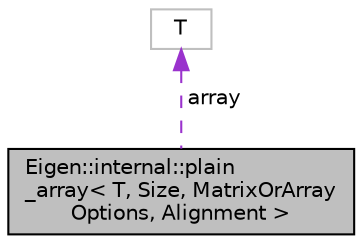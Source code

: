 digraph "Eigen::internal::plain_array&lt; T, Size, MatrixOrArrayOptions, Alignment &gt;"
{
  edge [fontname="Helvetica",fontsize="10",labelfontname="Helvetica",labelfontsize="10"];
  node [fontname="Helvetica",fontsize="10",shape=record];
  Node1 [label="Eigen::internal::plain\l_array\< T, Size, MatrixOrArray\lOptions, Alignment \>",height=0.2,width=0.4,color="black", fillcolor="grey75", style="filled" fontcolor="black"];
  Node2 -> Node1 [dir="back",color="darkorchid3",fontsize="10",style="dashed",label=" array" ,fontname="Helvetica"];
  Node2 [label="T",height=0.2,width=0.4,color="grey75", fillcolor="white", style="filled"];
}

